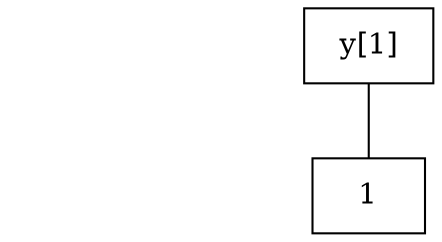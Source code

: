 digraph "DD" {
size = "7.5,10"
center = true;
edge [dir = none];
{ node [shape = plaintext];
  edge [style = invis];
  "CONST NODES" [style = invis];
"CONST NODES"; 
}
{ rank = same; node [shape = box]; edge [style = invis];
"  y[1]  "; }
{ rank = same; "CONST NODES";
{ node [shape = box]; "(nil)";
}
}
"  y[1]  " -> "(nil)" [style = solid];
"(nil)" [label = "1"];
}
